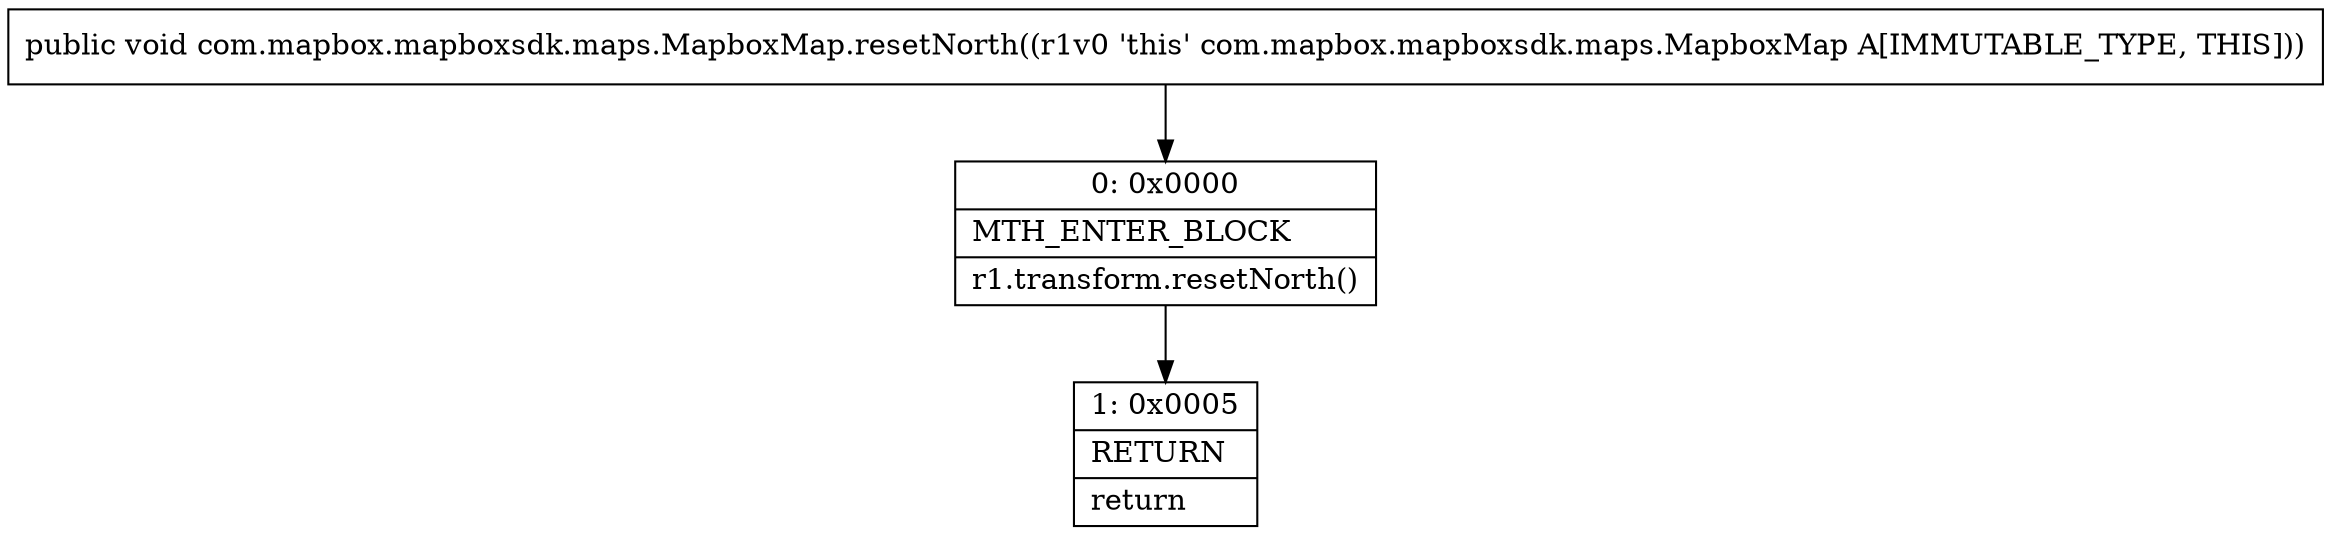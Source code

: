 digraph "CFG forcom.mapbox.mapboxsdk.maps.MapboxMap.resetNorth()V" {
Node_0 [shape=record,label="{0\:\ 0x0000|MTH_ENTER_BLOCK\l|r1.transform.resetNorth()\l}"];
Node_1 [shape=record,label="{1\:\ 0x0005|RETURN\l|return\l}"];
MethodNode[shape=record,label="{public void com.mapbox.mapboxsdk.maps.MapboxMap.resetNorth((r1v0 'this' com.mapbox.mapboxsdk.maps.MapboxMap A[IMMUTABLE_TYPE, THIS])) }"];
MethodNode -> Node_0;
Node_0 -> Node_1;
}

